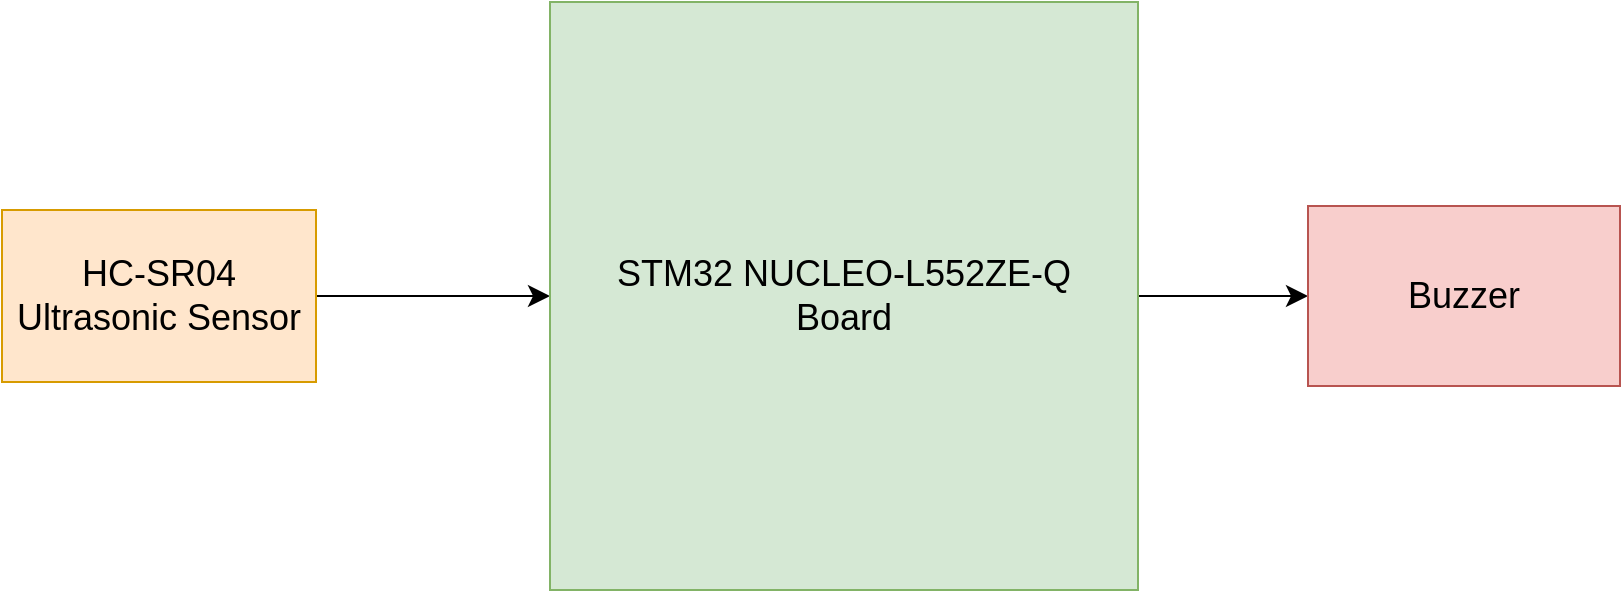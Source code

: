 <mxfile version="25.0.1">
  <diagram name="Sayfa -1" id="TGWnPlI-MkY6m8sQ1M-e">
    <mxGraphModel dx="1826" dy="839" grid="0" gridSize="10" guides="1" tooltips="1" connect="1" arrows="1" fold="1" page="0" pageScale="1" pageWidth="827" pageHeight="1169" math="0" shadow="0">
      <root>
        <mxCell id="0" />
        <mxCell id="1" parent="0" />
        <mxCell id="VHnJRAqwl-OwjMqJf18B-4" style="edgeStyle=none;curved=1;rounded=0;orthogonalLoop=1;jettySize=auto;html=1;exitX=1;exitY=0.5;exitDx=0;exitDy=0;entryX=0;entryY=0.5;entryDx=0;entryDy=0;fontSize=12;startSize=8;endSize=8;" edge="1" parent="1" source="VHnJRAqwl-OwjMqJf18B-1" target="VHnJRAqwl-OwjMqJf18B-2">
          <mxGeometry relative="1" as="geometry" />
        </mxCell>
        <mxCell id="VHnJRAqwl-OwjMqJf18B-1" value="&lt;font style=&quot;font-size: 18px;&quot;&gt;HC-SR04 Ultrasonic Sensor&lt;/font&gt;" style="rounded=0;whiteSpace=wrap;html=1;fillColor=#ffe6cc;strokeColor=#d79b00;" vertex="1" parent="1">
          <mxGeometry x="-33" y="221" width="157" height="86" as="geometry" />
        </mxCell>
        <mxCell id="VHnJRAqwl-OwjMqJf18B-5" style="edgeStyle=none;curved=1;rounded=0;orthogonalLoop=1;jettySize=auto;html=1;exitX=1;exitY=0.5;exitDx=0;exitDy=0;entryX=0;entryY=0.5;entryDx=0;entryDy=0;fontSize=12;startSize=8;endSize=8;" edge="1" parent="1" source="VHnJRAqwl-OwjMqJf18B-2" target="VHnJRAqwl-OwjMqJf18B-3">
          <mxGeometry relative="1" as="geometry" />
        </mxCell>
        <mxCell id="VHnJRAqwl-OwjMqJf18B-2" value="&lt;div style=&quot;padding-right: 15px; padding-left: 15px;&quot;&gt;&lt;span style=&quot;font-size: 18px; background-color: initial;&quot;&gt;STM32 NUCLEO-L552ZE-Q Board&lt;/span&gt;&lt;/div&gt;" style="whiteSpace=wrap;html=1;aspect=fixed;align=center;fillColor=#d5e8d4;strokeColor=#82b366;" vertex="1" parent="1">
          <mxGeometry x="241" y="117" width="294" height="294" as="geometry" />
        </mxCell>
        <mxCell id="VHnJRAqwl-OwjMqJf18B-3" value="&lt;font style=&quot;font-size: 18px;&quot;&gt;Buzzer&lt;/font&gt;" style="rounded=0;whiteSpace=wrap;html=1;fillColor=#f8cecc;strokeColor=#b85450;" vertex="1" parent="1">
          <mxGeometry x="620" y="219" width="156" height="90" as="geometry" />
        </mxCell>
      </root>
    </mxGraphModel>
  </diagram>
</mxfile>

